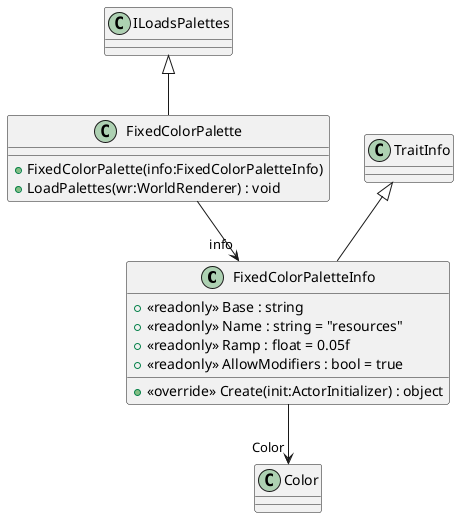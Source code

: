 @startuml
class FixedColorPaletteInfo {
    + <<readonly>> Base : string
    + <<readonly>> Name : string = "resources"
    + <<readonly>> Ramp : float = 0.05f
    + <<readonly>> AllowModifiers : bool = true
    + <<override>> Create(init:ActorInitializer) : object
}
class FixedColorPalette {
    + FixedColorPalette(info:FixedColorPaletteInfo)
    + LoadPalettes(wr:WorldRenderer) : void
}
TraitInfo <|-- FixedColorPaletteInfo
FixedColorPaletteInfo --> "Color" Color
ILoadsPalettes <|-- FixedColorPalette
FixedColorPalette --> "info" FixedColorPaletteInfo
@enduml

